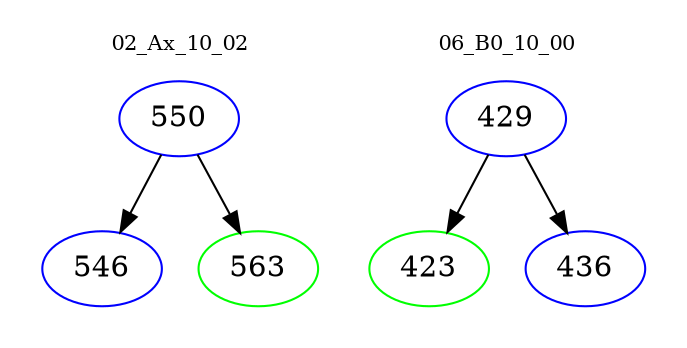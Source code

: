 digraph{
subgraph cluster_0 {
color = white
label = "02_Ax_10_02";
fontsize=10;
T0_550 [label="550", color="blue"]
T0_550 -> T0_546 [color="black"]
T0_546 [label="546", color="blue"]
T0_550 -> T0_563 [color="black"]
T0_563 [label="563", color="green"]
}
subgraph cluster_1 {
color = white
label = "06_B0_10_00";
fontsize=10;
T1_429 [label="429", color="blue"]
T1_429 -> T1_423 [color="black"]
T1_423 [label="423", color="green"]
T1_429 -> T1_436 [color="black"]
T1_436 [label="436", color="blue"]
}
}
